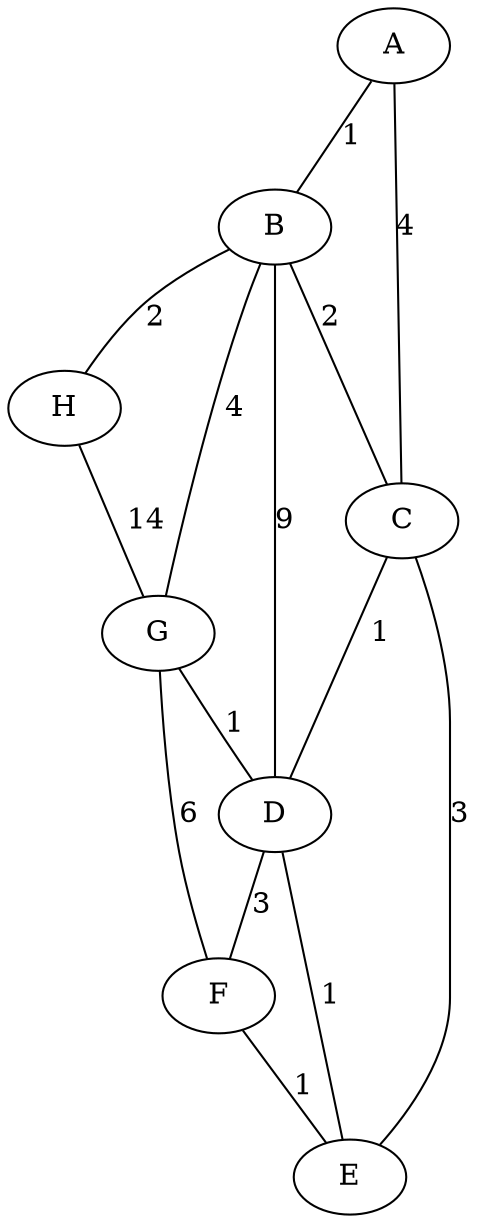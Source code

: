 graph {
A -- B [label="1"];
A -- C [label="4"];
B -- H [label="2"];
B -- G [label="4"];
B -- D [label="9"];
B -- C [label="2"];
H -- G [label="14"];
G -- D [label="1"];
G -- F [label="6"];
C -- D [label="1"];
C -- E [label="3"];
D -- E [label="1"];
D -- F [label="3"];
F -- E [label="1"];
}
